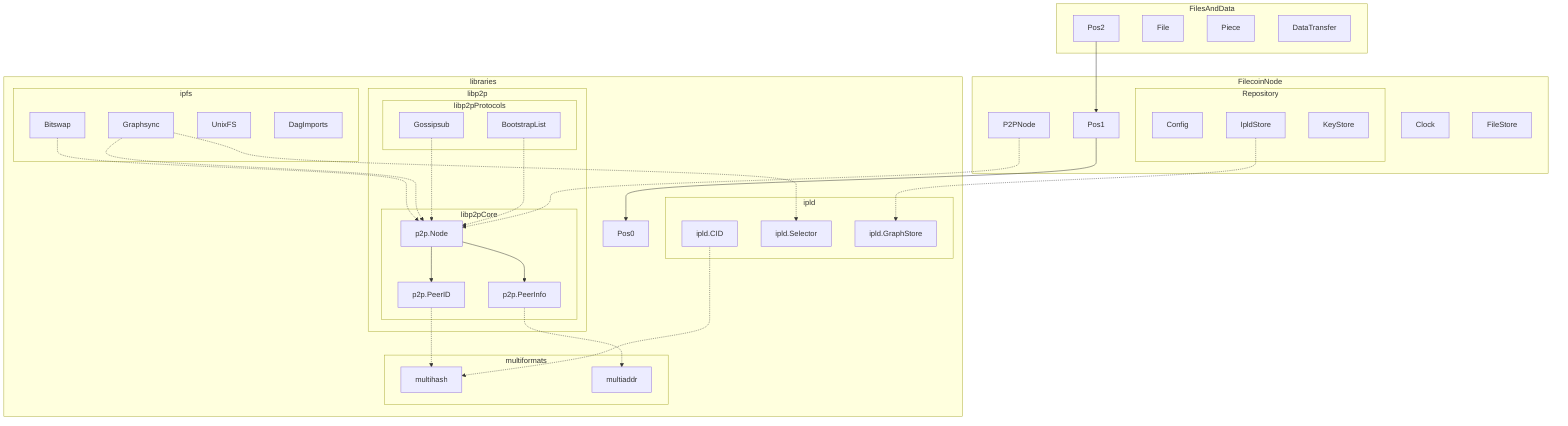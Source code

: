 graph TB


  subgraph FilesAndData
    Pos2
    File
    Piece
    DataTransfer
  end

  subgraph FilecoinNode
    Pos1

    P2PNode
    subgraph Repository
      Config
      IpldStore
      KeyStore
    end
    Clock
    FileStore
  end


  subgraph libraries
    Pos0

    subgraph multiformats
      multihash
      multiaddr
    end
    subgraph libp2p
      subgraph libp2pCore
        p2p.Node
        p2p.PeerID
        p2p.PeerInfo
        p2p.Node --> p2p.PeerID
        p2p.Node --> p2p.PeerInfo
      end
      subgraph libp2pProtocols
        Gossipsub
        BootstrapList
      end
    end
    subgraph ipld
      ipld.CID
      ipld.Selector
      ipld.GraphStore
    end
    subgraph ipfs
      Bitswap
      Graphsync
      UnixFS
      DagImports
    end

    Bitswap -.-> p2p.Node
    Graphsync -.-> p2p.Node
    Graphsync -.-> ipld.Selector
    Gossipsub -.-> p2p.Node
    BootstrapList -.-> p2p.Node
    p2p.PeerID -.-> multihash
    p2p.PeerInfo -.-> multiaddr
    ipld.CID-.->multihash
  end

  P2PNode -.-> p2p.Node
  IpldStore -.-> ipld.GraphStore

  Pos2 --> Pos1
  Pos1 --> Pos0